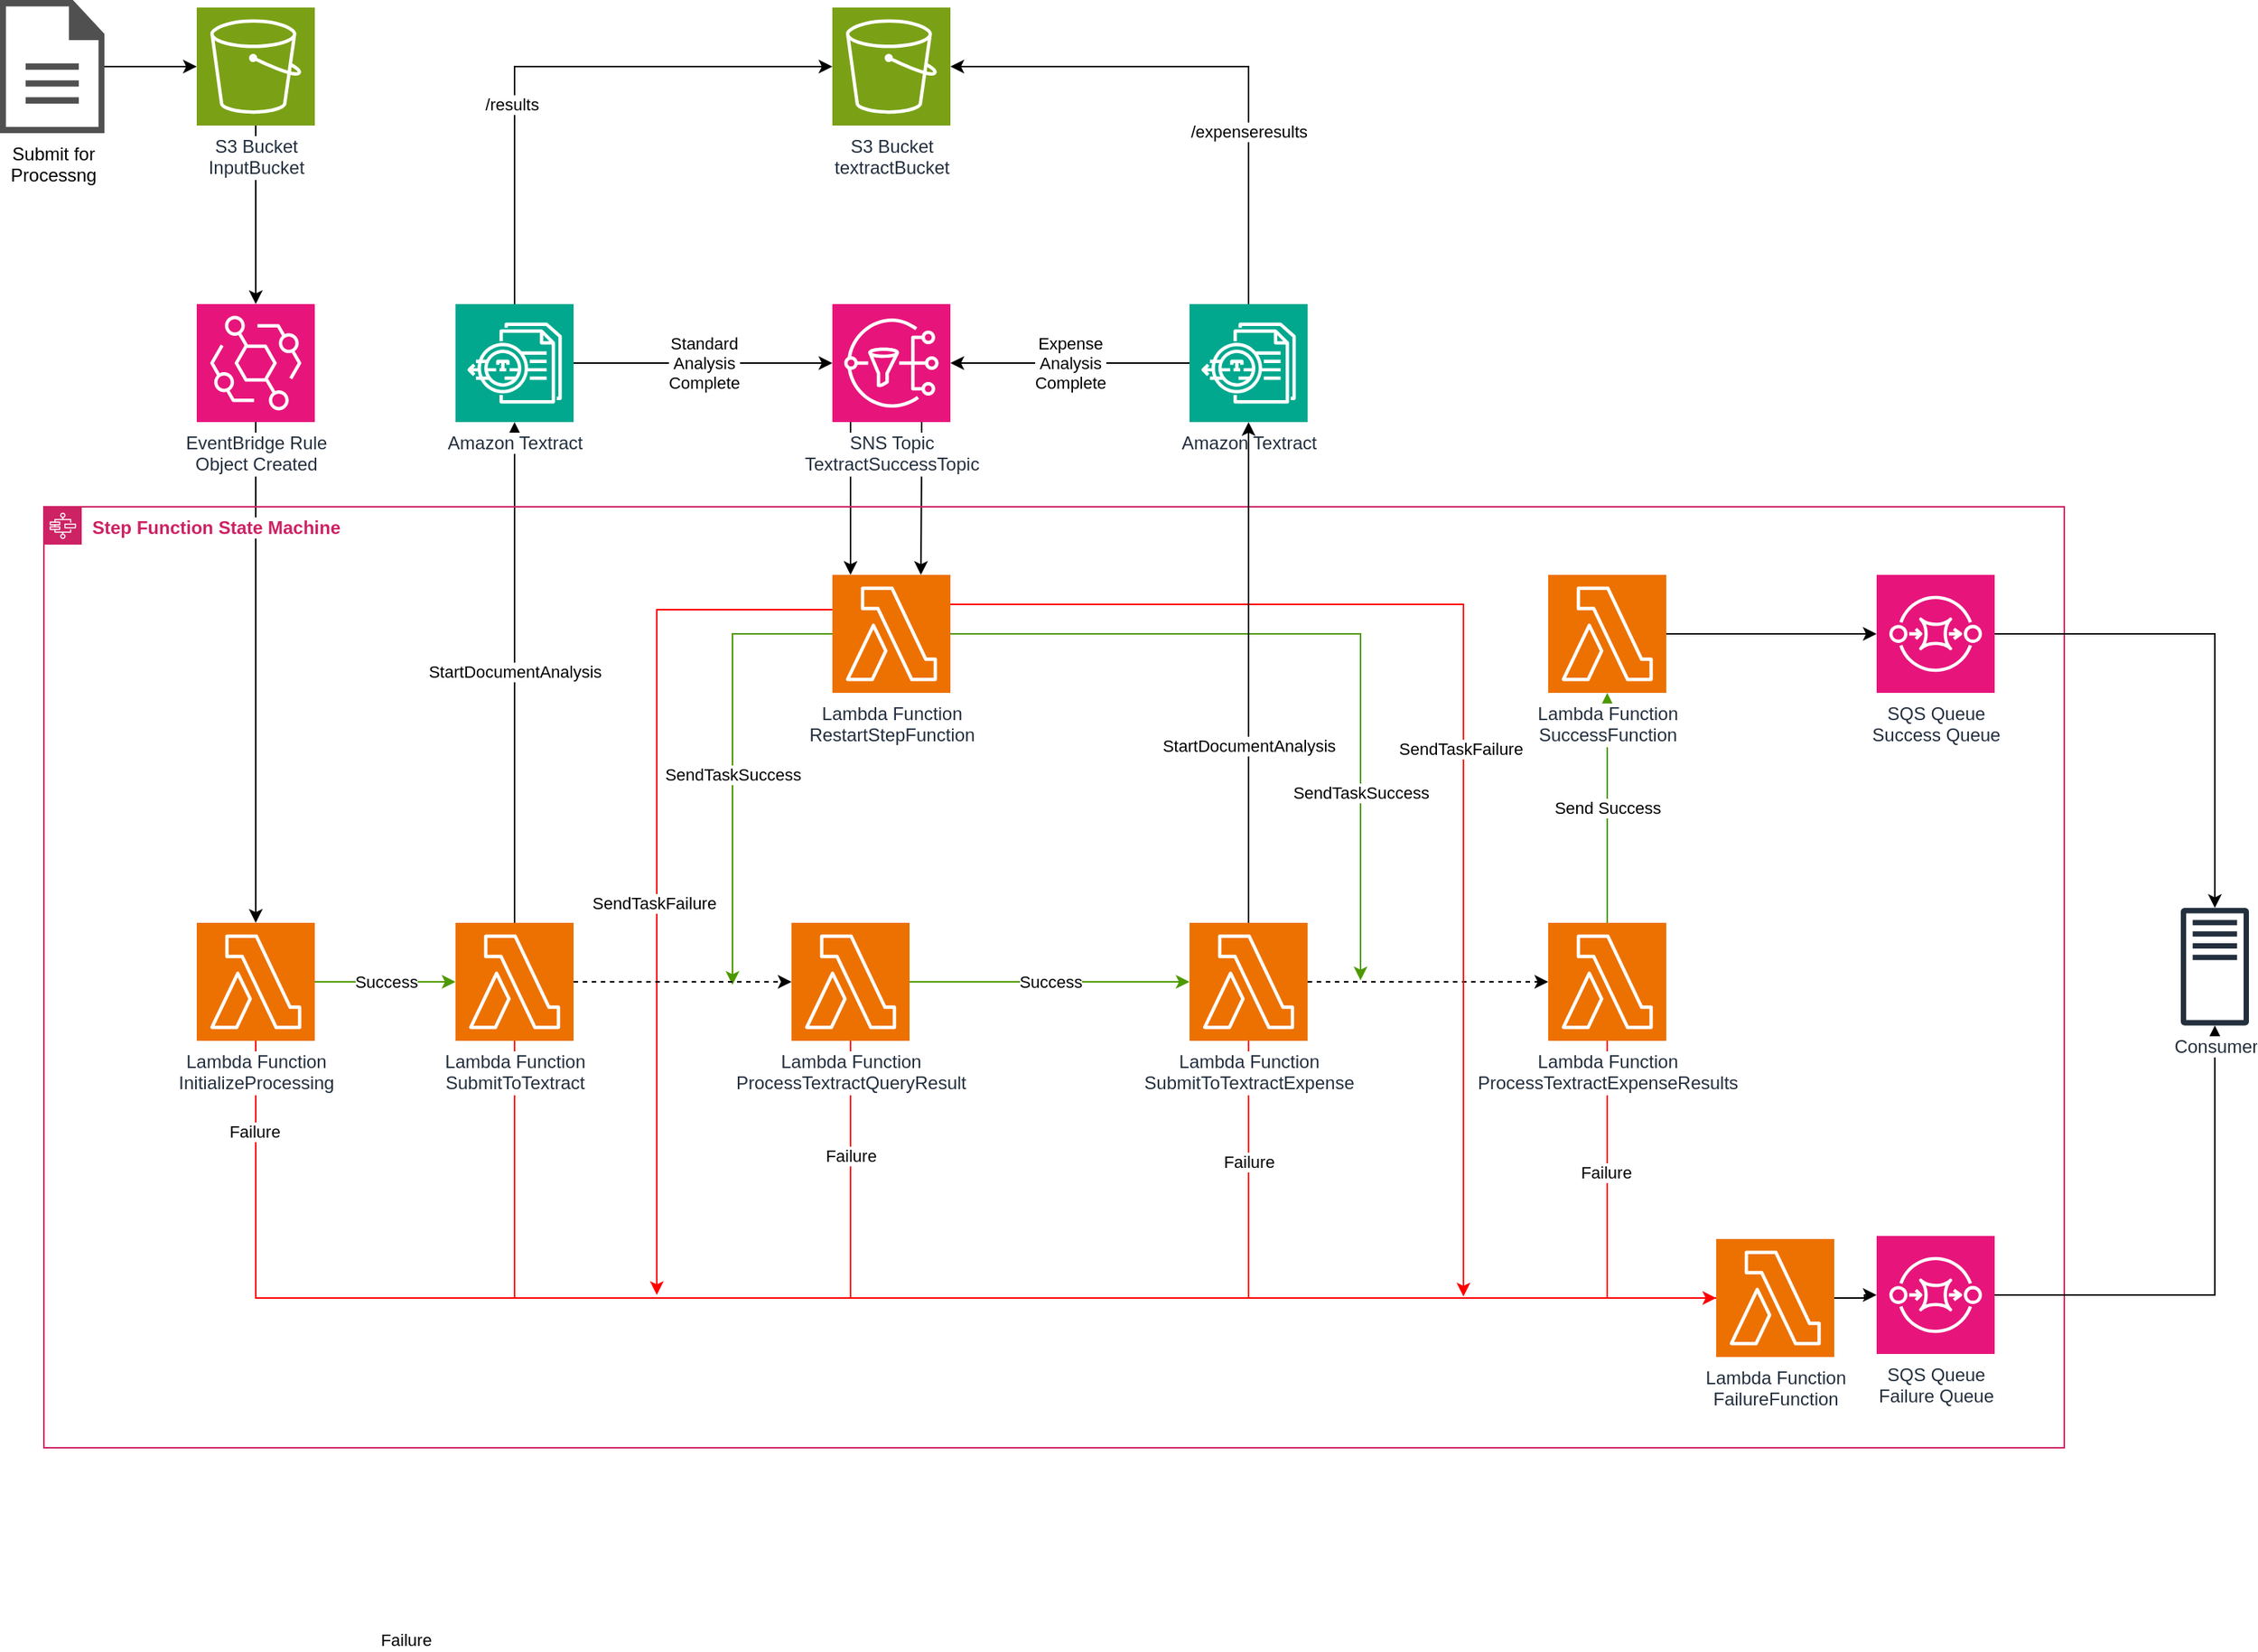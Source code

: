 <mxfile version="22.1.15" type="device" pages="2">
  <diagram id="dFhs8mVD1Mx3VTczt9uj" name="Page-3">
    <mxGraphModel dx="2020" dy="1581" grid="0" gridSize="10" guides="1" tooltips="1" connect="1" arrows="1" fold="1" page="0" pageScale="1" pageWidth="1100" pageHeight="850" math="0" shadow="0">
      <root>
        <mxCell id="0" />
        <mxCell id="1" parent="0" />
        <mxCell id="ecXFfNN8VDVFKeev1rZd-3" value="Success" style="edgeStyle=orthogonalEdgeStyle;rounded=0;orthogonalLoop=1;jettySize=auto;html=1;strokeColor=#4D9900;labelBackgroundColor=default;" parent="1" source="ecXFfNN8VDVFKeev1rZd-1" target="ecXFfNN8VDVFKeev1rZd-2" edge="1">
          <mxGeometry relative="1" as="geometry" />
        </mxCell>
        <mxCell id="SWymI0-ePGJuqb1pZqmX-37" style="edgeStyle=orthogonalEdgeStyle;rounded=0;orthogonalLoop=1;jettySize=auto;html=1;entryX=0;entryY=0.5;entryDx=0;entryDy=0;entryPerimeter=0;strokeColor=#FF0000;labelBackgroundColor=default;" parent="1" source="ecXFfNN8VDVFKeev1rZd-1" target="V6_-ngEH8_DxXB4TdXH2-2" edge="1">
          <mxGeometry relative="1" as="geometry">
            <mxPoint x="274.381" y="759.048" as="targetPoint" />
            <Array as="points">
              <mxPoint x="39" y="755" />
            </Array>
          </mxGeometry>
        </mxCell>
        <mxCell id="SWymI0-ePGJuqb1pZqmX-41" value="Failure" style="edgeLabel;html=1;align=center;verticalAlign=middle;resizable=0;points=[];labelBackgroundColor=default;" parent="SWymI0-ePGJuqb1pZqmX-37" vertex="1" connectable="0">
          <mxGeometry x="-0.894" y="-1" relative="1" as="geometry">
            <mxPoint as="offset" />
          </mxGeometry>
        </mxCell>
        <mxCell id="ecXFfNN8VDVFKeev1rZd-1" value="Lambda Function&lt;br&gt;InitializeProcessing" style="sketch=0;points=[[0,0,0],[0.25,0,0],[0.5,0,0],[0.75,0,0],[1,0,0],[0,1,0],[0.25,1,0],[0.5,1,0],[0.75,1,0],[1,1,0],[0,0.25,0],[0,0.5,0],[0,0.75,0],[1,0.25,0],[1,0.5,0],[1,0.75,0]];outlineConnect=0;fontColor=#232F3E;fillColor=#ED7100;strokeColor=#ffffff;dashed=0;verticalLabelPosition=bottom;verticalAlign=top;align=center;html=1;fontSize=12;fontStyle=0;aspect=fixed;shape=mxgraph.aws4.resourceIcon;resIcon=mxgraph.aws4.lambda;labelBackgroundColor=default;" parent="1" vertex="1">
          <mxGeometry y="507" width="78" height="78" as="geometry" />
        </mxCell>
        <mxCell id="SWymI0-ePGJuqb1pZqmX-1" value="StartDocumentAnalysis" style="edgeStyle=orthogonalEdgeStyle;rounded=0;orthogonalLoop=1;jettySize=auto;html=1;labelBackgroundColor=default;" parent="1" source="ecXFfNN8VDVFKeev1rZd-2" target="ecXFfNN8VDVFKeev1rZd-6" edge="1">
          <mxGeometry x="0.006" relative="1" as="geometry">
            <mxPoint as="offset" />
          </mxGeometry>
        </mxCell>
        <mxCell id="SWymI0-ePGJuqb1pZqmX-6" style="edgeStyle=orthogonalEdgeStyle;rounded=0;orthogonalLoop=1;jettySize=auto;html=1;exitX=0.5;exitY=0;exitDx=0;exitDy=0;exitPerimeter=0;entryX=0;entryY=0.5;entryDx=0;entryDy=0;entryPerimeter=0;labelBackgroundColor=default;" parent="1" source="ecXFfNN8VDVFKeev1rZd-6" target="SWymI0-ePGJuqb1pZqmX-2" edge="1">
          <mxGeometry relative="1" as="geometry" />
        </mxCell>
        <mxCell id="SWymI0-ePGJuqb1pZqmX-7" value="/results" style="edgeLabel;html=1;align=center;verticalAlign=middle;resizable=0;points=[];labelBackgroundColor=default;" parent="SWymI0-ePGJuqb1pZqmX-6" vertex="1" connectable="0">
          <mxGeometry x="-0.278" y="2" relative="1" as="geometry">
            <mxPoint as="offset" />
          </mxGeometry>
        </mxCell>
        <mxCell id="SWymI0-ePGJuqb1pZqmX-11" value="Standard&lt;br&gt;Analysis&lt;br&gt;Complete" style="edgeStyle=orthogonalEdgeStyle;rounded=0;orthogonalLoop=1;jettySize=auto;html=1;labelBackgroundColor=default;" parent="1" source="ecXFfNN8VDVFKeev1rZd-6" target="SWymI0-ePGJuqb1pZqmX-8" edge="1">
          <mxGeometry relative="1" as="geometry" />
        </mxCell>
        <mxCell id="ecXFfNN8VDVFKeev1rZd-6" value="Amazon Textract" style="sketch=0;points=[[0,0,0],[0.25,0,0],[0.5,0,0],[0.75,0,0],[1,0,0],[0,1,0],[0.25,1,0],[0.5,1,0],[0.75,1,0],[1,1,0],[0,0.25,0],[0,0.5,0],[0,0.75,0],[1,0.25,0],[1,0.5,0],[1,0.75,0]];outlineConnect=0;fontColor=#232F3E;fillColor=#01A88D;strokeColor=#ffffff;dashed=0;verticalLabelPosition=bottom;verticalAlign=top;align=center;html=1;fontSize=12;fontStyle=0;aspect=fixed;shape=mxgraph.aws4.resourceIcon;resIcon=mxgraph.aws4.textract;labelBackgroundColor=default;" parent="1" vertex="1">
          <mxGeometry x="171" y="98" width="78" height="78" as="geometry" />
        </mxCell>
        <mxCell id="SWymI0-ePGJuqb1pZqmX-2" value="S3 Bucket&lt;br&gt;textractBucket" style="sketch=0;points=[[0,0,0],[0.25,0,0],[0.5,0,0],[0.75,0,0],[1,0,0],[0,1,0],[0.25,1,0],[0.5,1,0],[0.75,1,0],[1,1,0],[0,0.25,0],[0,0.5,0],[0,0.75,0],[1,0.25,0],[1,0.5,0],[1,0.75,0]];outlineConnect=0;fontColor=#232F3E;fillColor=#7AA116;strokeColor=#ffffff;dashed=0;verticalLabelPosition=bottom;verticalAlign=top;align=center;html=1;fontSize=12;fontStyle=0;aspect=fixed;shape=mxgraph.aws4.resourceIcon;resIcon=mxgraph.aws4.s3;labelBackgroundColor=default;" parent="1" vertex="1">
          <mxGeometry x="420" y="-98" width="78" height="78" as="geometry" />
        </mxCell>
        <mxCell id="SWymI0-ePGJuqb1pZqmX-5" style="edgeStyle=orthogonalEdgeStyle;rounded=0;orthogonalLoop=1;jettySize=auto;html=1;entryX=0.5;entryY=0;entryDx=0;entryDy=0;entryPerimeter=0;labelBackgroundColor=default;" parent="1" source="SWymI0-ePGJuqb1pZqmX-3" target="SWymI0-ePGJuqb1pZqmX-4" edge="1">
          <mxGeometry relative="1" as="geometry" />
        </mxCell>
        <mxCell id="SWymI0-ePGJuqb1pZqmX-3" value="S3 Bucket&lt;br&gt;InputBucket" style="sketch=0;points=[[0,0,0],[0.25,0,0],[0.5,0,0],[0.75,0,0],[1,0,0],[0,1,0],[0.25,1,0],[0.5,1,0],[0.75,1,0],[1,1,0],[0,0.25,0],[0,0.5,0],[0,0.75,0],[1,0.25,0],[1,0.5,0],[1,0.75,0]];outlineConnect=0;fontColor=#232F3E;fillColor=#7AA116;strokeColor=#ffffff;dashed=0;verticalLabelPosition=bottom;verticalAlign=top;align=center;html=1;fontSize=12;fontStyle=0;aspect=fixed;shape=mxgraph.aws4.resourceIcon;resIcon=mxgraph.aws4.s3;labelBackgroundColor=default;" parent="1" vertex="1">
          <mxGeometry y="-98" width="78" height="78" as="geometry" />
        </mxCell>
        <mxCell id="V6_-ngEH8_DxXB4TdXH2-18" style="edgeStyle=orthogonalEdgeStyle;rounded=0;orthogonalLoop=1;jettySize=auto;html=1;labelBackgroundColor=default;" edge="1" parent="1" source="SWymI0-ePGJuqb1pZqmX-4" target="ecXFfNN8VDVFKeev1rZd-1">
          <mxGeometry relative="1" as="geometry" />
        </mxCell>
        <mxCell id="SWymI0-ePGJuqb1pZqmX-4" value="EventBridge Rule&lt;br&gt;Object Created" style="sketch=0;points=[[0,0,0],[0.25,0,0],[0.5,0,0],[0.75,0,0],[1,0,0],[0,1,0],[0.25,1,0],[0.5,1,0],[0.75,1,0],[1,1,0],[0,0.25,0],[0,0.5,0],[0,0.75,0],[1,0.25,0],[1,0.5,0],[1,0.75,0]];outlineConnect=0;fontColor=#232F3E;fillColor=#E7157B;strokeColor=#ffffff;dashed=0;verticalLabelPosition=bottom;verticalAlign=top;align=center;html=1;fontSize=12;fontStyle=0;aspect=fixed;shape=mxgraph.aws4.resourceIcon;resIcon=mxgraph.aws4.eventbridge;labelBackgroundColor=default;" parent="1" vertex="1">
          <mxGeometry y="98" width="78" height="78" as="geometry" />
        </mxCell>
        <mxCell id="SWymI0-ePGJuqb1pZqmX-13" style="edgeStyle=orthogonalEdgeStyle;rounded=0;orthogonalLoop=1;jettySize=auto;html=1;labelBackgroundColor=default;" parent="1" source="SWymI0-ePGJuqb1pZqmX-8" target="SWymI0-ePGJuqb1pZqmX-12" edge="1">
          <mxGeometry relative="1" as="geometry">
            <Array as="points">
              <mxPoint x="432" y="232" />
              <mxPoint x="432" y="232" />
            </Array>
          </mxGeometry>
        </mxCell>
        <mxCell id="SWymI0-ePGJuqb1pZqmX-26" style="edgeStyle=orthogonalEdgeStyle;rounded=0;orthogonalLoop=1;jettySize=auto;html=1;strokeColor=#4D9900;labelBackgroundColor=default;" parent="1" source="SWymI0-ePGJuqb1pZqmX-12" edge="1">
          <mxGeometry relative="1" as="geometry">
            <mxPoint x="354" y="548" as="targetPoint" />
            <Array as="points">
              <mxPoint x="354" y="316" />
              <mxPoint x="354" y="547" />
            </Array>
          </mxGeometry>
        </mxCell>
        <mxCell id="SWymI0-ePGJuqb1pZqmX-44" value="SendTaskSuccess" style="edgeLabel;html=1;align=center;verticalAlign=middle;resizable=0;points=[];labelBackgroundColor=default;" parent="SWymI0-ePGJuqb1pZqmX-26" vertex="1" connectable="0">
          <mxGeometry x="-0.642" y="-1" relative="1" as="geometry">
            <mxPoint x="-13" y="94" as="offset" />
          </mxGeometry>
        </mxCell>
        <mxCell id="SWymI0-ePGJuqb1pZqmX-28" value="SendTaskSuccess" style="edgeStyle=orthogonalEdgeStyle;rounded=0;orthogonalLoop=1;jettySize=auto;html=1;strokeColor=#4D9900;labelBackgroundColor=default;" parent="1" source="SWymI0-ePGJuqb1pZqmX-12" edge="1">
          <mxGeometry x="0.502" relative="1" as="geometry">
            <mxPoint x="769" y="545" as="targetPoint" />
            <Array as="points">
              <mxPoint x="769" y="316" />
            </Array>
            <mxPoint as="offset" />
          </mxGeometry>
        </mxCell>
        <mxCell id="SWymI0-ePGJuqb1pZqmX-45" style="edgeStyle=orthogonalEdgeStyle;rounded=0;orthogonalLoop=1;jettySize=auto;html=1;strokeColor=#FF0000;labelBackgroundColor=default;" parent="1" source="SWymI0-ePGJuqb1pZqmX-12" edge="1">
          <mxGeometry relative="1" as="geometry">
            <mxPoint x="304" y="753" as="targetPoint" />
            <Array as="points">
              <mxPoint x="304" y="300" />
            </Array>
          </mxGeometry>
        </mxCell>
        <mxCell id="SWymI0-ePGJuqb1pZqmX-46" value="SendTaskFailure" style="edgeLabel;html=1;align=center;verticalAlign=middle;resizable=0;points=[];labelBackgroundColor=default;" parent="SWymI0-ePGJuqb1pZqmX-45" vertex="1" connectable="0">
          <mxGeometry x="0.09" y="-2" relative="1" as="geometry">
            <mxPoint as="offset" />
          </mxGeometry>
        </mxCell>
        <mxCell id="SWymI0-ePGJuqb1pZqmX-12" value="Lambda Function&lt;br&gt;RestartStepFunction" style="sketch=0;points=[[0,0,0],[0.25,0,0],[0.5,0,0],[0.75,0,0],[1,0,0],[0,1,0],[0.25,1,0],[0.5,1,0],[0.75,1,0],[1,1,0],[0,0.25,0],[0,0.5,0],[0,0.75,0],[1,0.25,0],[1,0.5,0],[1,0.75,0]];outlineConnect=0;fontColor=#232F3E;fillColor=#ED7100;strokeColor=#ffffff;dashed=0;verticalLabelPosition=bottom;verticalAlign=top;align=center;html=1;fontSize=12;fontStyle=0;aspect=fixed;shape=mxgraph.aws4.resourceIcon;resIcon=mxgraph.aws4.lambda;labelBackgroundColor=default;" parent="1" vertex="1">
          <mxGeometry x="420" y="277" width="78" height="78" as="geometry" />
        </mxCell>
        <mxCell id="SWymI0-ePGJuqb1pZqmX-19" value="Success" style="edgeStyle=orthogonalEdgeStyle;rounded=0;orthogonalLoop=1;jettySize=auto;html=1;strokeColor=#4D9900;labelBackgroundColor=default;" parent="1" source="SWymI0-ePGJuqb1pZqmX-14" target="SWymI0-ePGJuqb1pZqmX-18" edge="1">
          <mxGeometry relative="1" as="geometry" />
        </mxCell>
        <mxCell id="SWymI0-ePGJuqb1pZqmX-16" style="edgeStyle=orthogonalEdgeStyle;rounded=0;orthogonalLoop=1;jettySize=auto;html=1;entryX=0;entryY=0.5;entryDx=0;entryDy=0;entryPerimeter=0;dashed=1;labelBackgroundColor=default;" parent="1" source="ecXFfNN8VDVFKeev1rZd-2" target="SWymI0-ePGJuqb1pZqmX-14" edge="1">
          <mxGeometry relative="1" as="geometry" />
        </mxCell>
        <mxCell id="SWymI0-ePGJuqb1pZqmX-25" value="" style="edgeStyle=orthogonalEdgeStyle;rounded=0;orthogonalLoop=1;jettySize=auto;html=1;dashed=1;labelBackgroundColor=default;" parent="1" source="SWymI0-ePGJuqb1pZqmX-18" target="SWymI0-ePGJuqb1pZqmX-24" edge="1">
          <mxGeometry relative="1" as="geometry" />
        </mxCell>
        <mxCell id="SWymI0-ePGJuqb1pZqmX-20" value="Amazon Textract" style="sketch=0;points=[[0,0,0],[0.25,0,0],[0.5,0,0],[0.75,0,0],[1,0,0],[0,1,0],[0.25,1,0],[0.5,1,0],[0.75,1,0],[1,1,0],[0,0.25,0],[0,0.5,0],[0,0.75,0],[1,0.25,0],[1,0.5,0],[1,0.75,0]];outlineConnect=0;fontColor=#232F3E;fillColor=#01A88D;strokeColor=#ffffff;dashed=0;verticalLabelPosition=bottom;verticalAlign=top;align=center;html=1;fontSize=12;fontStyle=0;aspect=fixed;shape=mxgraph.aws4.resourceIcon;resIcon=mxgraph.aws4.textract;labelBackgroundColor=default;" parent="1" vertex="1">
          <mxGeometry x="656" y="98" width="78" height="78" as="geometry" />
        </mxCell>
        <mxCell id="SWymI0-ePGJuqb1pZqmX-21" value="Expense&lt;br&gt;Analysis&lt;br&gt;Complete" style="edgeStyle=orthogonalEdgeStyle;rounded=0;orthogonalLoop=1;jettySize=auto;html=1;entryX=1;entryY=0.5;entryDx=0;entryDy=0;entryPerimeter=0;labelBackgroundColor=default;" parent="1" source="SWymI0-ePGJuqb1pZqmX-20" target="SWymI0-ePGJuqb1pZqmX-8" edge="1">
          <mxGeometry relative="1" as="geometry" />
        </mxCell>
        <mxCell id="SWymI0-ePGJuqb1pZqmX-22" style="edgeStyle=orthogonalEdgeStyle;rounded=0;orthogonalLoop=1;jettySize=auto;html=1;entryX=1;entryY=0.5;entryDx=0;entryDy=0;entryPerimeter=0;labelBackgroundColor=default;" parent="1" source="SWymI0-ePGJuqb1pZqmX-20" target="SWymI0-ePGJuqb1pZqmX-2" edge="1">
          <mxGeometry relative="1" as="geometry">
            <Array as="points">
              <mxPoint x="695" y="-59" />
            </Array>
          </mxGeometry>
        </mxCell>
        <mxCell id="SWymI0-ePGJuqb1pZqmX-23" value="/expenseresults" style="edgeLabel;html=1;align=center;verticalAlign=middle;resizable=0;points=[];labelBackgroundColor=default;" parent="SWymI0-ePGJuqb1pZqmX-22" vertex="1" connectable="0">
          <mxGeometry x="-0.356" relative="1" as="geometry">
            <mxPoint as="offset" />
          </mxGeometry>
        </mxCell>
        <mxCell id="SWymI0-ePGJuqb1pZqmX-31" value="Send Success" style="edgeStyle=orthogonalEdgeStyle;rounded=0;orthogonalLoop=1;jettySize=auto;html=1;strokeColor=#4D9900;entryX=0.5;entryY=1;entryDx=0;entryDy=0;entryPerimeter=0;labelBackgroundColor=default;" parent="1" source="SWymI0-ePGJuqb1pZqmX-24" target="V6_-ngEH8_DxXB4TdXH2-1" edge="1">
          <mxGeometry relative="1" as="geometry">
            <mxPoint x="1084" y="351" as="targetPoint" />
          </mxGeometry>
        </mxCell>
        <mxCell id="SWymI0-ePGJuqb1pZqmX-27" style="edgeStyle=orthogonalEdgeStyle;rounded=0;orthogonalLoop=1;jettySize=auto;html=1;entryX=0.75;entryY=0;entryDx=0;entryDy=0;entryPerimeter=0;labelBackgroundColor=default;" parent="1" source="SWymI0-ePGJuqb1pZqmX-8" target="SWymI0-ePGJuqb1pZqmX-12" edge="1">
          <mxGeometry relative="1" as="geometry">
            <Array as="points">
              <mxPoint x="479" y="198" />
              <mxPoint x="479" y="198" />
            </Array>
          </mxGeometry>
        </mxCell>
        <mxCell id="SWymI0-ePGJuqb1pZqmX-33" style="edgeStyle=orthogonalEdgeStyle;rounded=0;orthogonalLoop=1;jettySize=auto;html=1;entryX=0;entryY=0.5;entryDx=0;entryDy=0;entryPerimeter=0;strokeColor=#FF0000;labelBackgroundColor=default;" parent="1" source="SWymI0-ePGJuqb1pZqmX-24" target="V6_-ngEH8_DxXB4TdXH2-2" edge="1">
          <mxGeometry relative="1" as="geometry">
            <Array as="points">
              <mxPoint x="932" y="755" />
              <mxPoint x="1083" y="755" />
            </Array>
          </mxGeometry>
        </mxCell>
        <mxCell id="SWymI0-ePGJuqb1pZqmX-39" value="Failure" style="edgeLabel;html=1;align=center;verticalAlign=middle;resizable=0;points=[];labelBackgroundColor=default;" parent="SWymI0-ePGJuqb1pZqmX-33" vertex="1" connectable="0">
          <mxGeometry x="-0.565" y="-1" relative="1" as="geometry">
            <mxPoint as="offset" />
          </mxGeometry>
        </mxCell>
        <mxCell id="SWymI0-ePGJuqb1pZqmX-34" style="edgeStyle=orthogonalEdgeStyle;rounded=0;orthogonalLoop=1;jettySize=auto;html=1;entryX=0;entryY=0.5;entryDx=0;entryDy=0;entryPerimeter=0;strokeColor=#FF0000;labelBackgroundColor=default;" parent="1" source="SWymI0-ePGJuqb1pZqmX-18" target="V6_-ngEH8_DxXB4TdXH2-2" edge="1">
          <mxGeometry relative="1" as="geometry">
            <Array as="points">
              <mxPoint x="695" y="755" />
              <mxPoint x="1083" y="755" />
            </Array>
          </mxGeometry>
        </mxCell>
        <mxCell id="SWymI0-ePGJuqb1pZqmX-38" value="Failure" style="edgeLabel;html=1;align=center;verticalAlign=middle;resizable=0;points=[];labelBackgroundColor=default;" parent="SWymI0-ePGJuqb1pZqmX-34" vertex="1" connectable="0">
          <mxGeometry x="-0.75" relative="1" as="geometry">
            <mxPoint as="offset" />
          </mxGeometry>
        </mxCell>
        <mxCell id="SWymI0-ePGJuqb1pZqmX-35" value="Failure" style="edgeStyle=orthogonalEdgeStyle;rounded=0;orthogonalLoop=1;jettySize=auto;html=1;entryX=0;entryY=0.5;entryDx=0;entryDy=0;entryPerimeter=0;strokeColor=#FF0000;labelBackgroundColor=default;" parent="1" source="SWymI0-ePGJuqb1pZqmX-14" target="V6_-ngEH8_DxXB4TdXH2-2" edge="1">
          <mxGeometry x="-0.831" relative="1" as="geometry">
            <Array as="points">
              <mxPoint x="432" y="755" />
              <mxPoint x="1083" y="755" />
            </Array>
            <mxPoint as="offset" />
          </mxGeometry>
        </mxCell>
        <mxCell id="SWymI0-ePGJuqb1pZqmX-36" style="edgeStyle=orthogonalEdgeStyle;rounded=0;orthogonalLoop=1;jettySize=auto;html=1;entryX=0;entryY=0.5;entryDx=0;entryDy=0;entryPerimeter=0;strokeColor=#FF0000;labelBackgroundColor=default;" parent="1" source="ecXFfNN8VDVFKeev1rZd-2" target="V6_-ngEH8_DxXB4TdXH2-2" edge="1">
          <mxGeometry relative="1" as="geometry">
            <Array as="points">
              <mxPoint x="210" y="755" />
              <mxPoint x="1083" y="755" />
            </Array>
          </mxGeometry>
        </mxCell>
        <mxCell id="SWymI0-ePGJuqb1pZqmX-40" value="Failure" style="edgeLabel;html=1;align=center;verticalAlign=middle;resizable=0;points=[];labelBackgroundColor=default;" parent="SWymI0-ePGJuqb1pZqmX-36" vertex="1" connectable="0">
          <mxGeometry x="-0.873" y="2" relative="1" as="geometry">
            <mxPoint x="-74" y="325" as="offset" />
          </mxGeometry>
        </mxCell>
        <mxCell id="V6_-ngEH8_DxXB4TdXH2-13" style="edgeStyle=orthogonalEdgeStyle;rounded=0;orthogonalLoop=1;jettySize=auto;html=1;labelBackgroundColor=default;" edge="1" parent="1" source="V6_-ngEH8_DxXB4TdXH2-2" target="SWymI0-ePGJuqb1pZqmX-32">
          <mxGeometry relative="1" as="geometry" />
        </mxCell>
        <mxCell id="V6_-ngEH8_DxXB4TdXH2-2" value="Lambda Function&lt;br&gt;FailureFunction" style="sketch=0;points=[[0,0,0],[0.25,0,0],[0.5,0,0],[0.75,0,0],[1,0,0],[0,1,0],[0.25,1,0],[0.5,1,0],[0.75,1,0],[1,1,0],[0,0.25,0],[0,0.5,0],[0,0.75,0],[1,0.25,0],[1,0.5,0],[1,0.75,0]];outlineConnect=0;fontColor=#232F3E;fillColor=#ED7100;strokeColor=#ffffff;dashed=0;verticalLabelPosition=bottom;verticalAlign=top;align=center;html=1;fontSize=12;fontStyle=0;aspect=fixed;shape=mxgraph.aws4.resourceIcon;resIcon=mxgraph.aws4.lambda;labelBackgroundColor=default;" vertex="1" parent="1">
          <mxGeometry x="1004" y="716" width="78" height="78" as="geometry" />
        </mxCell>
        <mxCell id="SWymI0-ePGJuqb1pZqmX-18" value="Lambda Function&lt;br&gt;SubmitToTextractExpense" style="sketch=0;points=[[0,0,0],[0.25,0,0],[0.5,0,0],[0.75,0,0],[1,0,0],[0,1,0],[0.25,1,0],[0.5,1,0],[0.75,1,0],[1,1,0],[0,0.25,0],[0,0.5,0],[0,0.75,0],[1,0.25,0],[1,0.5,0],[1,0.75,0]];outlineConnect=0;fontColor=#232F3E;fillColor=#ED7100;strokeColor=#ffffff;dashed=0;verticalLabelPosition=bottom;verticalAlign=top;align=center;html=1;fontSize=12;fontStyle=0;aspect=fixed;shape=mxgraph.aws4.resourceIcon;resIcon=mxgraph.aws4.lambda;labelBackgroundColor=default;" parent="1" vertex="1">
          <mxGeometry x="656" y="507" width="78" height="78" as="geometry" />
        </mxCell>
        <mxCell id="SWymI0-ePGJuqb1pZqmX-24" value="Lambda Function&lt;br style=&quot;border-color: var(--border-color);&quot;&gt;ProcessTextractExpenseResults" style="sketch=0;points=[[0,0,0],[0.25,0,0],[0.5,0,0],[0.75,0,0],[1,0,0],[0,1,0],[0.25,1,0],[0.5,1,0],[0.75,1,0],[1,1,0],[0,0.25,0],[0,0.5,0],[0,0.75,0],[1,0.25,0],[1,0.5,0],[1,0.75,0]];outlineConnect=0;fontColor=#232F3E;fillColor=#ED7100;strokeColor=#ffffff;dashed=0;verticalLabelPosition=bottom;verticalAlign=top;align=center;html=1;fontSize=12;fontStyle=0;aspect=fixed;shape=mxgraph.aws4.resourceIcon;resIcon=mxgraph.aws4.lambda;labelBackgroundColor=default;" parent="1" vertex="1">
          <mxGeometry x="893" y="507" width="78" height="78" as="geometry" />
        </mxCell>
        <mxCell id="SWymI0-ePGJuqb1pZqmX-14" value="Lambda Function&lt;br&gt;ProcessTextractQueryResult" style="sketch=0;points=[[0,0,0],[0.25,0,0],[0.5,0,0],[0.75,0,0],[1,0,0],[0,1,0],[0.25,1,0],[0.5,1,0],[0.75,1,0],[1,1,0],[0,0.25,0],[0,0.5,0],[0,0.75,0],[1,0.25,0],[1,0.5,0],[1,0.75,0]];outlineConnect=0;fontColor=#232F3E;fillColor=#ED7100;strokeColor=#ffffff;dashed=0;verticalLabelPosition=bottom;verticalAlign=top;align=center;html=1;fontSize=12;fontStyle=0;aspect=fixed;shape=mxgraph.aws4.resourceIcon;resIcon=mxgraph.aws4.lambda;labelBackgroundColor=default;" parent="1" vertex="1">
          <mxGeometry x="393" y="507" width="78" height="78" as="geometry" />
        </mxCell>
        <mxCell id="SWymI0-ePGJuqb1pZqmX-8" value="SNS Topic&lt;br&gt;TextractSuccessTopic" style="sketch=0;points=[[0,0,0],[0.25,0,0],[0.5,0,0],[0.75,0,0],[1,0,0],[0,1,0],[0.25,1,0],[0.5,1,0],[0.75,1,0],[1,1,0],[0,0.25,0],[0,0.5,0],[0,0.75,0],[1,0.25,0],[1,0.5,0],[1,0.75,0]];outlineConnect=0;fontColor=#232F3E;fillColor=#E7157B;strokeColor=#ffffff;dashed=0;verticalLabelPosition=bottom;verticalAlign=top;align=center;html=1;fontSize=12;fontStyle=0;aspect=fixed;shape=mxgraph.aws4.resourceIcon;resIcon=mxgraph.aws4.sns;labelBackgroundColor=default;" parent="1" vertex="1">
          <mxGeometry x="420" y="98" width="78" height="78" as="geometry" />
        </mxCell>
        <mxCell id="ecXFfNN8VDVFKeev1rZd-2" value="Lambda Function&lt;br&gt;SubmitToTextract" style="sketch=0;points=[[0,0,0],[0.25,0,0],[0.5,0,0],[0.75,0,0],[1,0,0],[0,1,0],[0.25,1,0],[0.5,1,0],[0.75,1,0],[1,1,0],[0,0.25,0],[0,0.5,0],[0,0.75,0],[1,0.25,0],[1,0.5,0],[1,0.75,0]];outlineConnect=0;fontColor=#232F3E;fillColor=#ED7100;strokeColor=#ffffff;dashed=0;verticalLabelPosition=bottom;verticalAlign=top;align=center;html=1;fontSize=12;fontStyle=0;aspect=fixed;shape=mxgraph.aws4.resourceIcon;resIcon=mxgraph.aws4.lambda;labelBackgroundColor=default;" parent="1" vertex="1">
          <mxGeometry x="171" y="507" width="78" height="78" as="geometry" />
        </mxCell>
        <mxCell id="V6_-ngEH8_DxXB4TdXH2-19" value="Step Function State Machine" style="points=[[0,0],[0.25,0],[0.5,0],[0.75,0],[1,0],[1,0.25],[1,0.5],[1,0.75],[1,1],[0.75,1],[0.5,1],[0.25,1],[0,1],[0,0.75],[0,0.5],[0,0.25]];outlineConnect=0;gradientColor=none;html=1;whiteSpace=wrap;fontSize=12;fontStyle=1;container=1;pointerEvents=0;collapsible=0;recursiveResize=0;shape=mxgraph.aws4.group;grIcon=mxgraph.aws4.group_aws_step_functions_workflow;strokeColor=#CD2264;fillColor=none;verticalAlign=top;align=left;spacingLeft=30;fontColor=#CD2264;dashed=0;labelBackgroundColor=default;" vertex="1" parent="1">
          <mxGeometry x="-101" y="232" width="1335" height="622" as="geometry" />
        </mxCell>
        <mxCell id="V6_-ngEH8_DxXB4TdXH2-1" value="Lambda Function&lt;br&gt;SuccessFunction" style="sketch=0;points=[[0,0,0],[0.25,0,0],[0.5,0,0],[0.75,0,0],[1,0,0],[0,1,0],[0.25,1,0],[0.5,1,0],[0.75,1,0],[1,1,0],[0,0.25,0],[0,0.5,0],[0,0.75,0],[1,0.25,0],[1,0.5,0],[1,0.75,0]];outlineConnect=0;fontColor=#232F3E;fillColor=#ED7100;strokeColor=#ffffff;dashed=0;verticalLabelPosition=bottom;verticalAlign=top;align=center;html=1;fontSize=12;fontStyle=0;aspect=fixed;shape=mxgraph.aws4.resourceIcon;resIcon=mxgraph.aws4.lambda;labelBackgroundColor=default;" vertex="1" parent="V6_-ngEH8_DxXB4TdXH2-19">
          <mxGeometry x="994" y="45" width="78" height="78" as="geometry" />
        </mxCell>
        <mxCell id="SWymI0-ePGJuqb1pZqmX-29" value="SQS Queue&lt;br&gt;Success Queue" style="sketch=0;points=[[0,0,0],[0.25,0,0],[0.5,0,0],[0.75,0,0],[1,0,0],[0,1,0],[0.25,1,0],[0.5,1,0],[0.75,1,0],[1,1,0],[0,0.25,0],[0,0.5,0],[0,0.75,0],[1,0.25,0],[1,0.5,0],[1,0.75,0]];outlineConnect=0;fontColor=#232F3E;fillColor=#E7157B;strokeColor=#ffffff;dashed=0;verticalLabelPosition=bottom;verticalAlign=top;align=center;html=1;fontSize=12;fontStyle=0;aspect=fixed;shape=mxgraph.aws4.resourceIcon;resIcon=mxgraph.aws4.sqs;labelBackgroundColor=default;" parent="V6_-ngEH8_DxXB4TdXH2-19" vertex="1">
          <mxGeometry x="1211" y="45" width="78" height="78" as="geometry" />
        </mxCell>
        <mxCell id="V6_-ngEH8_DxXB4TdXH2-23" style="edgeStyle=orthogonalEdgeStyle;rounded=0;orthogonalLoop=1;jettySize=auto;html=1;" edge="1" parent="V6_-ngEH8_DxXB4TdXH2-19" source="V6_-ngEH8_DxXB4TdXH2-1" target="SWymI0-ePGJuqb1pZqmX-29">
          <mxGeometry relative="1" as="geometry" />
        </mxCell>
        <mxCell id="SWymI0-ePGJuqb1pZqmX-32" value="SQS Queue&lt;br&gt;Failure Queue" style="sketch=0;points=[[0,0,0],[0.25,0,0],[0.5,0,0],[0.75,0,0],[1,0,0],[0,1,0],[0.25,1,0],[0.5,1,0],[0.75,1,0],[1,1,0],[0,0.25,0],[0,0.5,0],[0,0.75,0],[1,0.25,0],[1,0.5,0],[1,0.75,0]];outlineConnect=0;fontColor=#232F3E;fillColor=#E7157B;strokeColor=#ffffff;dashed=0;verticalLabelPosition=bottom;verticalAlign=top;align=center;html=1;fontSize=12;fontStyle=0;aspect=fixed;shape=mxgraph.aws4.resourceIcon;resIcon=mxgraph.aws4.sqs;labelBackgroundColor=default;" parent="V6_-ngEH8_DxXB4TdXH2-19" vertex="1">
          <mxGeometry x="1211" y="482" width="78" height="78" as="geometry" />
        </mxCell>
        <mxCell id="V6_-ngEH8_DxXB4TdXH2-22" value="Submit for&lt;br&gt;Processng" style="sketch=0;pointerEvents=1;shadow=0;dashed=0;html=1;strokeColor=none;fillColor=#505050;labelPosition=center;verticalLabelPosition=bottom;verticalAlign=top;outlineConnect=0;align=center;shape=mxgraph.office.concepts.document;" vertex="1" parent="1">
          <mxGeometry x="-130" y="-103" width="69" height="88" as="geometry" />
        </mxCell>
        <mxCell id="V6_-ngEH8_DxXB4TdXH2-26" style="edgeStyle=orthogonalEdgeStyle;rounded=0;orthogonalLoop=1;jettySize=auto;html=1;" edge="1" parent="1" source="SWymI0-ePGJuqb1pZqmX-29" target="V6_-ngEH8_DxXB4TdXH2-25">
          <mxGeometry relative="1" as="geometry" />
        </mxCell>
        <mxCell id="V6_-ngEH8_DxXB4TdXH2-27" style="edgeStyle=orthogonalEdgeStyle;rounded=0;orthogonalLoop=1;jettySize=auto;html=1;" edge="1" parent="1" source="SWymI0-ePGJuqb1pZqmX-32" target="V6_-ngEH8_DxXB4TdXH2-25">
          <mxGeometry relative="1" as="geometry" />
        </mxCell>
        <mxCell id="V6_-ngEH8_DxXB4TdXH2-25" value="Consumer&lt;br&gt;" style="sketch=0;outlineConnect=0;fontColor=#232F3E;gradientColor=none;fillColor=#232F3D;strokeColor=none;dashed=0;verticalLabelPosition=bottom;verticalAlign=top;align=center;html=1;fontSize=12;fontStyle=0;aspect=fixed;pointerEvents=1;shape=mxgraph.aws4.traditional_server;labelBackgroundColor=default;" vertex="1" parent="1">
          <mxGeometry x="1311" y="497" width="45" height="78" as="geometry" />
        </mxCell>
        <mxCell id="V6_-ngEH8_DxXB4TdXH2-28" style="edgeStyle=orthogonalEdgeStyle;rounded=0;orthogonalLoop=1;jettySize=auto;html=1;entryX=0;entryY=0.5;entryDx=0;entryDy=0;entryPerimeter=0;" edge="1" parent="1" source="V6_-ngEH8_DxXB4TdXH2-22" target="SWymI0-ePGJuqb1pZqmX-3">
          <mxGeometry relative="1" as="geometry" />
        </mxCell>
        <mxCell id="V6_-ngEH8_DxXB4TdXH2-29" style="edgeStyle=orthogonalEdgeStyle;rounded=0;orthogonalLoop=1;jettySize=auto;html=1;strokeColor=#FF0000;labelBackgroundColor=default;exitX=1;exitY=0.25;exitDx=0;exitDy=0;exitPerimeter=0;" edge="1" parent="1" source="SWymI0-ePGJuqb1pZqmX-12">
          <mxGeometry relative="1" as="geometry">
            <mxPoint x="837" y="754" as="targetPoint" />
            <Array as="points">
              <mxPoint x="837" y="296" />
            </Array>
            <mxPoint x="634" y="954" as="sourcePoint" />
          </mxGeometry>
        </mxCell>
        <mxCell id="V6_-ngEH8_DxXB4TdXH2-30" value="SendTaskFailure" style="edgeLabel;html=1;align=center;verticalAlign=middle;resizable=0;points=[];labelBackgroundColor=default;" vertex="1" connectable="0" parent="V6_-ngEH8_DxXB4TdXH2-29">
          <mxGeometry x="0.09" y="-2" relative="1" as="geometry">
            <mxPoint as="offset" />
          </mxGeometry>
        </mxCell>
        <mxCell id="V6_-ngEH8_DxXB4TdXH2-31" value="StartDocumentAnalysis" style="edgeStyle=orthogonalEdgeStyle;rounded=0;orthogonalLoop=1;jettySize=auto;html=1;entryX=0.5;entryY=1;entryDx=0;entryDy=0;entryPerimeter=0;" edge="1" parent="1" source="SWymI0-ePGJuqb1pZqmX-18" target="SWymI0-ePGJuqb1pZqmX-20">
          <mxGeometry x="-0.293" relative="1" as="geometry">
            <mxPoint as="offset" />
          </mxGeometry>
        </mxCell>
      </root>
    </mxGraphModel>
  </diagram>
  <diagram name="Initial" id="XvJgtY_bw6darQNVj4II">
    <mxGraphModel dx="1431" dy="876" grid="0" gridSize="10" guides="1" tooltips="1" connect="1" arrows="1" fold="1" page="0" pageScale="1" pageWidth="1400" pageHeight="850" math="0" shadow="0">
      <root>
        <mxCell id="0" />
        <mxCell id="1" parent="0" />
        <mxCell id="r3aRXXPwxVv9RhWIMnl7-1" value="AWS Step Functions workflow" style="points=[[0,0],[0.25,0],[0.5,0],[0.75,0],[1,0],[1,0.25],[1,0.5],[1,0.75],[1,1],[0.75,1],[0.5,1],[0.25,1],[0,1],[0,0.75],[0,0.5],[0,0.25]];outlineConnect=0;gradientColor=none;html=1;whiteSpace=wrap;fontSize=12;fontStyle=0;container=1;pointerEvents=0;collapsible=0;recursiveResize=0;shape=mxgraph.aws4.group;grIcon=mxgraph.aws4.group_aws_step_functions_workflow;strokeColor=#CD2264;fillColor=none;verticalAlign=top;align=left;spacingLeft=30;fontColor=#CD2264;dashed=0;" parent="1" vertex="1">
          <mxGeometry x="135" y="258" width="512" height="716" as="geometry" />
        </mxCell>
        <mxCell id="r3aRXXPwxVv9RhWIMnl7-30" style="edgeStyle=orthogonalEdgeStyle;rounded=0;orthogonalLoop=1;jettySize=auto;html=1;entryX=0.485;entryY=0.148;entryDx=0;entryDy=0;entryPerimeter=0;" parent="r3aRXXPwxVv9RhWIMnl7-1" source="r3aRXXPwxVv9RhWIMnl7-26" target="r3aRXXPwxVv9RhWIMnl7-29" edge="1">
          <mxGeometry relative="1" as="geometry" />
        </mxCell>
        <mxCell id="r3aRXXPwxVv9RhWIMnl7-26" value="Initialize" style="sketch=0;points=[[0,0,0],[0.25,0,0],[0.5,0,0],[0.75,0,0],[1,0,0],[0,1,0],[0.25,1,0],[0.5,1,0],[0.75,1,0],[1,1,0],[0,0.25,0],[0,0.5,0],[0,0.75,0],[1,0.25,0],[1,0.5,0],[1,0.75,0]];outlineConnect=0;fontColor=#232F3E;gradientColor=#F78E04;gradientDirection=north;fillColor=#D05C17;strokeColor=#ffffff;dashed=0;verticalLabelPosition=bottom;verticalAlign=top;align=center;html=1;fontSize=12;fontStyle=0;aspect=fixed;shape=mxgraph.aws4.resourceIcon;resIcon=mxgraph.aws4.lambda;" parent="r3aRXXPwxVv9RhWIMnl7-1" vertex="1">
          <mxGeometry x="203.5" y="51" width="50" height="50" as="geometry" />
        </mxCell>
        <mxCell id="r3aRXXPwxVv9RhWIMnl7-33" style="edgeStyle=orthogonalEdgeStyle;rounded=0;orthogonalLoop=1;jettySize=auto;html=1;" parent="r3aRXXPwxVv9RhWIMnl7-1" source="r3aRXXPwxVv9RhWIMnl7-28" target="r3aRXXPwxVv9RhWIMnl7-32" edge="1">
          <mxGeometry relative="1" as="geometry" />
        </mxCell>
        <mxCell id="r3aRXXPwxVv9RhWIMnl7-28" value="Convert to&lt;br&gt;PDF" style="sketch=0;points=[[0,0,0],[0.25,0,0],[0.5,0,0],[0.75,0,0],[1,0,0],[0,1,0],[0.25,1,0],[0.5,1,0],[0.75,1,0],[1,1,0],[0,0.25,0],[0,0.5,0],[0,0.75,0],[1,0.25,0],[1,0.5,0],[1,0.75,0]];outlineConnect=0;fontColor=#232F3E;gradientColor=#F78E04;gradientDirection=north;fillColor=#D05C17;strokeColor=#ffffff;dashed=0;verticalLabelPosition=bottom;verticalAlign=top;align=center;html=1;fontSize=12;fontStyle=0;aspect=fixed;shape=mxgraph.aws4.resourceIcon;resIcon=mxgraph.aws4.lambda;" parent="r3aRXXPwxVv9RhWIMnl7-1" vertex="1">
          <mxGeometry x="84" y="177.5" width="50" height="50" as="geometry" />
        </mxCell>
        <mxCell id="r3aRXXPwxVv9RhWIMnl7-31" style="edgeStyle=orthogonalEdgeStyle;rounded=0;orthogonalLoop=1;jettySize=auto;html=1;" parent="r3aRXXPwxVv9RhWIMnl7-1" source="r3aRXXPwxVv9RhWIMnl7-29" target="r3aRXXPwxVv9RhWIMnl7-28" edge="1">
          <mxGeometry relative="1" as="geometry" />
        </mxCell>
        <mxCell id="r3aRXXPwxVv9RhWIMnl7-38" style="edgeStyle=orthogonalEdgeStyle;rounded=0;orthogonalLoop=1;jettySize=auto;html=1;" parent="r3aRXXPwxVv9RhWIMnl7-1" source="r3aRXXPwxVv9RhWIMnl7-29" target="r3aRXXPwxVv9RhWIMnl7-36" edge="1">
          <mxGeometry relative="1" as="geometry" />
        </mxCell>
        <mxCell id="r3aRXXPwxVv9RhWIMnl7-29" value="Is PDF?" style="strokeWidth=2;html=1;shape=mxgraph.flowchart.decision;whiteSpace=wrap;" parent="r3aRXXPwxVv9RhWIMnl7-1" vertex="1">
          <mxGeometry x="180.5" y="175" width="100" height="55" as="geometry" />
        </mxCell>
        <mxCell id="r3aRXXPwxVv9RhWIMnl7-35" value="No" style="edgeStyle=orthogonalEdgeStyle;rounded=0;orthogonalLoop=1;jettySize=auto;html=1;entryX=0.5;entryY=0;entryDx=0;entryDy=0;" parent="r3aRXXPwxVv9RhWIMnl7-1" source="r3aRXXPwxVv9RhWIMnl7-32" target="r3aRXXPwxVv9RhWIMnl7-34" edge="1">
          <mxGeometry relative="1" as="geometry" />
        </mxCell>
        <mxCell id="r3aRXXPwxVv9RhWIMnl7-39" style="edgeStyle=orthogonalEdgeStyle;rounded=0;orthogonalLoop=1;jettySize=auto;html=1;" parent="r3aRXXPwxVv9RhWIMnl7-1" target="r3aRXXPwxVv9RhWIMnl7-36" edge="1">
          <mxGeometry relative="1" as="geometry">
            <mxPoint x="154" y="314" as="sourcePoint" />
            <mxPoint x="209" y="314" as="targetPoint" />
          </mxGeometry>
        </mxCell>
        <mxCell id="r3aRXXPwxVv9RhWIMnl7-32" value="Success" style="strokeWidth=2;html=1;shape=mxgraph.flowchart.decision;whiteSpace=wrap;" parent="r3aRXXPwxVv9RhWIMnl7-1" vertex="1">
          <mxGeometry x="59" y="286.5" width="100" height="55" as="geometry" />
        </mxCell>
        <mxCell id="r3aRXXPwxVv9RhWIMnl7-34" value="Dispatch&lt;br&gt;Error" style="rounded=0;whiteSpace=wrap;html=1;" parent="r3aRXXPwxVv9RhWIMnl7-1" vertex="1">
          <mxGeometry x="67" y="545" width="84" height="42" as="geometry" />
        </mxCell>
        <mxCell id="r3aRXXPwxVv9RhWIMnl7-36" value="Submit to Textract" style="sketch=0;points=[[0,0,0],[0.25,0,0],[0.5,0,0],[0.75,0,0],[1,0,0],[0,1,0],[0.25,1,0],[0.5,1,0],[0.75,1,0],[1,1,0],[0,0.25,0],[0,0.5,0],[0,0.75,0],[1,0.25,0],[1,0.5,0],[1,0.75,0]];outlineConnect=0;fontColor=#232F3E;gradientColor=#F78E04;gradientDirection=north;fillColor=#D05C17;strokeColor=#ffffff;dashed=0;verticalLabelPosition=bottom;verticalAlign=top;align=center;html=1;fontSize=12;fontStyle=0;aspect=fixed;shape=mxgraph.aws4.resourceIcon;resIcon=mxgraph.aws4.lambda;" parent="r3aRXXPwxVv9RhWIMnl7-1" vertex="1">
          <mxGeometry x="206" y="289" width="50" height="50" as="geometry" />
        </mxCell>
        <mxCell id="7qidpuP8_tDN-BRGHvdU-9" style="edgeStyle=orthogonalEdgeStyle;rounded=0;orthogonalLoop=1;jettySize=auto;html=1;" parent="r3aRXXPwxVv9RhWIMnl7-1" edge="1">
          <mxGeometry relative="1" as="geometry">
            <mxPoint x="232.5" y="458" as="sourcePoint" />
            <mxPoint x="230.5" y="487" as="targetPoint" />
          </mxGeometry>
        </mxCell>
        <mxCell id="7qidpuP8_tDN-BRGHvdU-4" value="Resume&lt;br&gt;Workflow&lt;br&gt;Success" style="rounded=0;whiteSpace=wrap;html=1;" parent="r3aRXXPwxVv9RhWIMnl7-1" vertex="1">
          <mxGeometry x="190" y="398" width="81" height="60" as="geometry" />
        </mxCell>
        <mxCell id="7qidpuP8_tDN-BRGHvdU-7" value="Process&lt;br&gt;Textract Results" style="sketch=0;points=[[0,0,0],[0.25,0,0],[0.5,0,0],[0.75,0,0],[1,0,0],[0,1,0],[0.25,1,0],[0.5,1,0],[0.75,1,0],[1,1,0],[0,0.25,0],[0,0.5,0],[0,0.75,0],[1,0.25,0],[1,0.5,0],[1,0.75,0]];outlineConnect=0;fontColor=#232F3E;gradientColor=#F78E04;gradientDirection=north;fillColor=#D05C17;strokeColor=#ffffff;dashed=0;verticalLabelPosition=bottom;verticalAlign=top;align=center;html=1;fontSize=12;fontStyle=0;aspect=fixed;shape=mxgraph.aws4.resourceIcon;resIcon=mxgraph.aws4.lambda;" parent="r3aRXXPwxVv9RhWIMnl7-1" vertex="1">
          <mxGeometry x="203.5" y="487" width="50" height="50" as="geometry" />
        </mxCell>
        <mxCell id="r3aRXXPwxVv9RhWIMnl7-45" value="Get&lt;br&gt;Query&lt;br&gt;Data" style="edgeStyle=orthogonalEdgeStyle;rounded=0;orthogonalLoop=1;jettySize=auto;html=1;" parent="1" source="r3aRXXPwxVv9RhWIMnl7-2" target="r3aRXXPwxVv9RhWIMnl7-36" edge="1">
          <mxGeometry x="0.323" relative="1" as="geometry">
            <Array as="points">
              <mxPoint x="701" y="581" />
            </Array>
            <mxPoint as="offset" />
          </mxGeometry>
        </mxCell>
        <mxCell id="r3aRXXPwxVv9RhWIMnl7-2" value="Config Table" style="sketch=0;points=[[0,0,0],[0.25,0,0],[0.5,0,0],[0.75,0,0],[1,0,0],[0,1,0],[0.25,1,0],[0.5,1,0],[0.75,1,0],[1,1,0],[0,0.25,0],[0,0.5,0],[0,0.75,0],[1,0.25,0],[1,0.5,0],[1,0.75,0]];outlineConnect=0;fontColor=#232F3E;gradientColor=#4D72F3;gradientDirection=north;fillColor=#3334B9;strokeColor=#ffffff;dashed=0;verticalLabelPosition=bottom;verticalAlign=top;align=center;html=1;fontSize=12;fontStyle=0;aspect=fixed;shape=mxgraph.aws4.resourceIcon;resIcon=mxgraph.aws4.dynamodb;" parent="1" vertex="1">
          <mxGeometry x="676" y="602" width="50" height="50" as="geometry" />
        </mxCell>
        <mxCell id="r3aRXXPwxVv9RhWIMnl7-3" value="Data Table" style="sketch=0;points=[[0,0,0],[0.25,0,0],[0.5,0,0],[0.75,0,0],[1,0,0],[0,1,0],[0.25,1,0],[0.5,1,0],[0.75,1,0],[1,1,0],[0,0.25,0],[0,0.5,0],[0,0.75,0],[1,0.25,0],[1,0.5,0],[1,0.75,0]];outlineConnect=0;fontColor=#232F3E;gradientColor=#4D72F3;gradientDirection=north;fillColor=#3334B9;strokeColor=#ffffff;dashed=0;verticalLabelPosition=bottom;verticalAlign=top;align=center;html=1;fontSize=12;fontStyle=0;aspect=fixed;shape=mxgraph.aws4.resourceIcon;resIcon=mxgraph.aws4.dynamodb;" parent="1" vertex="1">
          <mxGeometry x="68" y="380" width="50" height="50" as="geometry" />
        </mxCell>
        <mxCell id="r3aRXXPwxVv9RhWIMnl7-8" style="edgeStyle=orthogonalEdgeStyle;rounded=0;orthogonalLoop=1;jettySize=auto;html=1;" parent="1" source="r3aRXXPwxVv9RhWIMnl7-4" target="r3aRXXPwxVv9RhWIMnl7-7" edge="1">
          <mxGeometry relative="1" as="geometry" />
        </mxCell>
        <mxCell id="r3aRXXPwxVv9RhWIMnl7-4" value="Input Bucket" style="sketch=0;points=[[0,0,0],[0.25,0,0],[0.5,0,0],[0.75,0,0],[1,0,0],[0,1,0],[0.25,1,0],[0.5,1,0],[0.75,1,0],[1,1,0],[0,0.25,0],[0,0.5,0],[0,0.75,0],[1,0.25,0],[1,0.5,0],[1,0.75,0]];outlineConnect=0;fontColor=#232F3E;gradientColor=#60A337;gradientDirection=north;fillColor=#277116;strokeColor=#ffffff;dashed=0;verticalLabelPosition=bottom;verticalAlign=top;align=center;html=1;fontSize=12;fontStyle=0;aspect=fixed;shape=mxgraph.aws4.resourceIcon;resIcon=mxgraph.aws4.s3;" parent="1" vertex="1">
          <mxGeometry x="146" y="65" width="54" height="54" as="geometry" />
        </mxCell>
        <mxCell id="r3aRXXPwxVv9RhWIMnl7-5" value="Success&lt;br&gt;Queue" style="sketch=0;points=[[0,0,0],[0.25,0,0],[0.5,0,0],[0.75,0,0],[1,0,0],[0,1,0],[0.25,1,0],[0.5,1,0],[0.75,1,0],[1,1,0],[0,0.25,0],[0,0.5,0],[0,0.75,0],[1,0.25,0],[1,0.5,0],[1,0.75,0]];outlineConnect=0;fontColor=#232F3E;gradientColor=#FF4F8B;gradientDirection=north;fillColor=#BC1356;strokeColor=#ffffff;dashed=0;verticalLabelPosition=bottom;verticalAlign=top;align=center;html=1;fontSize=12;fontStyle=0;aspect=fixed;shape=mxgraph.aws4.resourceIcon;resIcon=mxgraph.aws4.sqs;" parent="1" vertex="1">
          <mxGeometry x="678" y="1027" width="50" height="50" as="geometry" />
        </mxCell>
        <mxCell id="r3aRXXPwxVv9RhWIMnl7-6" value="Failure&lt;br&gt;Queue" style="sketch=0;points=[[0,0,0],[0.25,0,0],[0.5,0,0],[0.75,0,0],[1,0,0],[0,1,0],[0.25,1,0],[0.5,1,0],[0.75,1,0],[1,1,0],[0,0.25,0],[0,0.5,0],[0,0.75,0],[1,0.25,0],[1,0.5,0],[1,0.75,0]];outlineConnect=0;fontColor=#232F3E;gradientColor=#FF4F8B;gradientDirection=north;fillColor=#BC1356;strokeColor=#ffffff;dashed=0;verticalLabelPosition=bottom;verticalAlign=top;align=center;html=1;fontSize=12;fontStyle=0;aspect=fixed;shape=mxgraph.aws4.resourceIcon;resIcon=mxgraph.aws4.sqs;" parent="1" vertex="1">
          <mxGeometry x="219" y="1049" width="50" height="50" as="geometry" />
        </mxCell>
        <mxCell id="r3aRXXPwxVv9RhWIMnl7-9" style="edgeStyle=orthogonalEdgeStyle;rounded=0;orthogonalLoop=1;jettySize=auto;html=1;" parent="1" source="r3aRXXPwxVv9RhWIMnl7-7" target="r3aRXXPwxVv9RhWIMnl7-1" edge="1">
          <mxGeometry relative="1" as="geometry" />
        </mxCell>
        <mxCell id="r3aRXXPwxVv9RhWIMnl7-7" value="Event Bus" style="sketch=0;points=[[0,0,0],[0.25,0,0],[0.5,0,0],[0.75,0,0],[1,0,0],[0,1,0],[0.25,1,0],[0.5,1,0],[0.75,1,0],[1,1,0],[0,0.25,0],[0,0.5,0],[0,0.75,0],[1,0.25,0],[1,0.5,0],[1,0.75,0]];outlineConnect=0;fontColor=#232F3E;gradientColor=#FF4F8B;gradientDirection=north;fillColor=#BC1356;strokeColor=#ffffff;dashed=0;verticalLabelPosition=bottom;verticalAlign=top;align=center;html=1;fontSize=12;fontStyle=0;aspect=fixed;shape=mxgraph.aws4.resourceIcon;resIcon=mxgraph.aws4.eventbridge;" parent="1" vertex="1">
          <mxGeometry x="366" y="67" width="50" height="50" as="geometry" />
        </mxCell>
        <mxCell id="r3aRXXPwxVv9RhWIMnl7-15" style="edgeStyle=orthogonalEdgeStyle;rounded=0;orthogonalLoop=1;jettySize=auto;html=1;" parent="1" source="r3aRXXPwxVv9RhWIMnl7-10" target="r3aRXXPwxVv9RhWIMnl7-14" edge="1">
          <mxGeometry relative="1" as="geometry" />
        </mxCell>
        <mxCell id="r3aRXXPwxVv9RhWIMnl7-24" style="edgeStyle=orthogonalEdgeStyle;rounded=0;orthogonalLoop=1;jettySize=auto;html=1;entryX=0;entryY=0.75;entryDx=0;entryDy=0;entryPerimeter=0;" parent="1" source="r3aRXXPwxVv9RhWIMnl7-10" target="r3aRXXPwxVv9RhWIMnl7-13" edge="1">
          <mxGeometry relative="1" as="geometry">
            <Array as="points">
              <mxPoint x="724" y="152" />
              <mxPoint x="978" y="152" />
              <mxPoint x="978" y="597" />
            </Array>
          </mxGeometry>
        </mxCell>
        <mxCell id="r3aRXXPwxVv9RhWIMnl7-10" value="Textract" style="sketch=0;points=[[0,0,0],[0.25,0,0],[0.5,0,0],[0.75,0,0],[1,0,0],[0,1,0],[0.25,1,0],[0.5,1,0],[0.75,1,0],[1,1,0],[0,0.25,0],[0,0.5,0],[0,0.75,0],[1,0.25,0],[1,0.5,0],[1,0.75,0]];outlineConnect=0;fontColor=#232F3E;gradientColor=#4AB29A;gradientDirection=north;fillColor=#116D5B;strokeColor=#ffffff;dashed=0;verticalLabelPosition=bottom;verticalAlign=top;align=center;html=1;fontSize=12;fontStyle=0;aspect=fixed;shape=mxgraph.aws4.resourceIcon;resIcon=mxgraph.aws4.textract;" parent="1" vertex="1">
          <mxGeometry x="710" y="190" width="50" height="50" as="geometry" />
        </mxCell>
        <mxCell id="7qidpuP8_tDN-BRGHvdU-5" style="edgeStyle=orthogonalEdgeStyle;rounded=0;orthogonalLoop=1;jettySize=auto;html=1;entryX=0.5;entryY=0;entryDx=0;entryDy=0;" parent="1" source="r3aRXXPwxVv9RhWIMnl7-12" target="7qidpuP8_tDN-BRGHvdU-4" edge="1">
          <mxGeometry relative="1" as="geometry">
            <Array as="points">
              <mxPoint x="556" y="446" />
              <mxPoint x="556" y="631" />
              <mxPoint x="366" y="631" />
            </Array>
          </mxGeometry>
        </mxCell>
        <mxCell id="r3aRXXPwxVv9RhWIMnl7-12" value="Restart" style="sketch=0;points=[[0,0,0],[0.25,0,0],[0.5,0,0],[0.75,0,0],[1,0,0],[0,1,0],[0.25,1,0],[0.5,1,0],[0.75,1,0],[1,1,0],[0,0.25,0],[0,0.5,0],[0,0.75,0],[1,0.25,0],[1,0.5,0],[1,0.75,0]];outlineConnect=0;fontColor=#232F3E;gradientColor=#F78E04;gradientDirection=north;fillColor=#D05C17;strokeColor=#ffffff;dashed=0;verticalLabelPosition=bottom;verticalAlign=top;align=center;html=1;fontSize=12;fontStyle=0;aspect=fixed;shape=mxgraph.aws4.resourceIcon;resIcon=mxgraph.aws4.lambda;" parent="1" vertex="1">
          <mxGeometry x="705" y="418" width="50" height="50" as="geometry" />
        </mxCell>
        <mxCell id="r3aRXXPwxVv9RhWIMnl7-13" value="Extract Data" style="sketch=0;points=[[0,0,0],[0.25,0,0],[0.5,0,0],[0.75,0,0],[1,0,0],[0,1,0],[0.25,1,0],[0.5,1,0],[0.75,1,0],[1,1,0],[0,0.25,0],[0,0.5,0],[0,0.75,0],[1,0.25,0],[1,0.5,0],[1,0.75,0]];outlineConnect=0;fontColor=#232F3E;gradientColor=#60A337;gradientDirection=north;fillColor=#277116;strokeColor=#ffffff;dashed=0;verticalLabelPosition=bottom;verticalAlign=top;align=center;html=1;fontSize=12;fontStyle=0;aspect=fixed;shape=mxgraph.aws4.resourceIcon;resIcon=mxgraph.aws4.s3;" parent="1" vertex="1">
          <mxGeometry x="773" y="556" width="54" height="54" as="geometry" />
        </mxCell>
        <mxCell id="r3aRXXPwxVv9RhWIMnl7-16" style="edgeStyle=orthogonalEdgeStyle;rounded=0;orthogonalLoop=1;jettySize=auto;html=1;" parent="1" source="r3aRXXPwxVv9RhWIMnl7-14" target="r3aRXXPwxVv9RhWIMnl7-12" edge="1">
          <mxGeometry relative="1" as="geometry">
            <Array as="points">
              <mxPoint x="776" y="439" />
              <mxPoint x="776" y="439" />
            </Array>
          </mxGeometry>
        </mxCell>
        <mxCell id="r3aRXXPwxVv9RhWIMnl7-14" value="Completion" style="sketch=0;points=[[0,0,0],[0.25,0,0],[0.5,0,0],[0.75,0,0],[1,0,0],[0,1,0],[0.25,1,0],[0.5,1,0],[0.75,1,0],[1,1,0],[0,0.25,0],[0,0.5,0],[0,0.75,0],[1,0.25,0],[1,0.5,0],[1,0.75,0]];outlineConnect=0;fontColor=#232F3E;gradientColor=#FF4F8B;gradientDirection=north;fillColor=#BC1356;strokeColor=#ffffff;dashed=0;verticalLabelPosition=bottom;verticalAlign=top;align=center;html=1;fontSize=12;fontStyle=0;aspect=fixed;shape=mxgraph.aws4.resourceIcon;resIcon=mxgraph.aws4.sns;" parent="1" vertex="1">
          <mxGeometry x="818" y="418" width="50" height="50" as="geometry" />
        </mxCell>
        <mxCell id="r3aRXXPwxVv9RhWIMnl7-27" style="edgeStyle=orthogonalEdgeStyle;rounded=0;orthogonalLoop=1;jettySize=auto;html=1;" parent="1" source="r3aRXXPwxVv9RhWIMnl7-26" target="r3aRXXPwxVv9RhWIMnl7-3" edge="1">
          <mxGeometry relative="1" as="geometry" />
        </mxCell>
        <mxCell id="r3aRXXPwxVv9RhWIMnl7-40" value="Add&lt;br&gt;Converted&lt;br&gt;File" style="edgeStyle=orthogonalEdgeStyle;rounded=0;orthogonalLoop=1;jettySize=auto;html=1;" parent="1" source="r3aRXXPwxVv9RhWIMnl7-28" target="r3aRXXPwxVv9RhWIMnl7-4" edge="1">
          <mxGeometry relative="1" as="geometry">
            <Array as="points">
              <mxPoint x="44" y="461" />
              <mxPoint x="44" y="92" />
            </Array>
          </mxGeometry>
        </mxCell>
        <mxCell id="r3aRXXPwxVv9RhWIMnl7-41" value="Uodate&amp;nbsp;&lt;br&gt;Data with&amp;nbsp;&lt;br&gt;File" style="edgeStyle=orthogonalEdgeStyle;rounded=0;orthogonalLoop=1;jettySize=auto;html=1;" parent="1" source="r3aRXXPwxVv9RhWIMnl7-28" target="r3aRXXPwxVv9RhWIMnl7-3" edge="1">
          <mxGeometry relative="1" as="geometry">
            <Array as="points">
              <mxPoint x="244" y="408" />
            </Array>
          </mxGeometry>
        </mxCell>
        <mxCell id="r3aRXXPwxVv9RhWIMnl7-42" style="edgeStyle=orthogonalEdgeStyle;rounded=0;orthogonalLoop=1;jettySize=auto;html=1;" parent="1" source="r3aRXXPwxVv9RhWIMnl7-34" target="r3aRXXPwxVv9RhWIMnl7-6" edge="1">
          <mxGeometry relative="1" as="geometry" />
        </mxCell>
        <mxCell id="r3aRXXPwxVv9RhWIMnl7-43" style="edgeStyle=orthogonalEdgeStyle;rounded=0;orthogonalLoop=1;jettySize=auto;html=1;" parent="1" source="r3aRXXPwxVv9RhWIMnl7-36" target="r3aRXXPwxVv9RhWIMnl7-10" edge="1">
          <mxGeometry relative="1" as="geometry">
            <Array as="points">
              <mxPoint x="474" y="572" />
              <mxPoint x="474" y="215" />
            </Array>
          </mxGeometry>
        </mxCell>
        <mxCell id="7qidpuP8_tDN-BRGHvdU-8" style="edgeStyle=orthogonalEdgeStyle;rounded=0;orthogonalLoop=1;jettySize=auto;html=1;" parent="1" source="7qidpuP8_tDN-BRGHvdU-7" target="r3aRXXPwxVv9RhWIMnl7-3" edge="1">
          <mxGeometry relative="1" as="geometry" />
        </mxCell>
        <mxCell id="7qidpuP8_tDN-BRGHvdU-11" style="edgeStyle=orthogonalEdgeStyle;rounded=0;orthogonalLoop=1;jettySize=auto;html=1;" parent="1" source="7qidpuP8_tDN-BRGHvdU-7" target="r3aRXXPwxVv9RhWIMnl7-5" edge="1">
          <mxGeometry relative="1" as="geometry">
            <Array as="points">
              <mxPoint x="698" y="770" />
            </Array>
          </mxGeometry>
        </mxCell>
      </root>
    </mxGraphModel>
  </diagram>
</mxfile>
